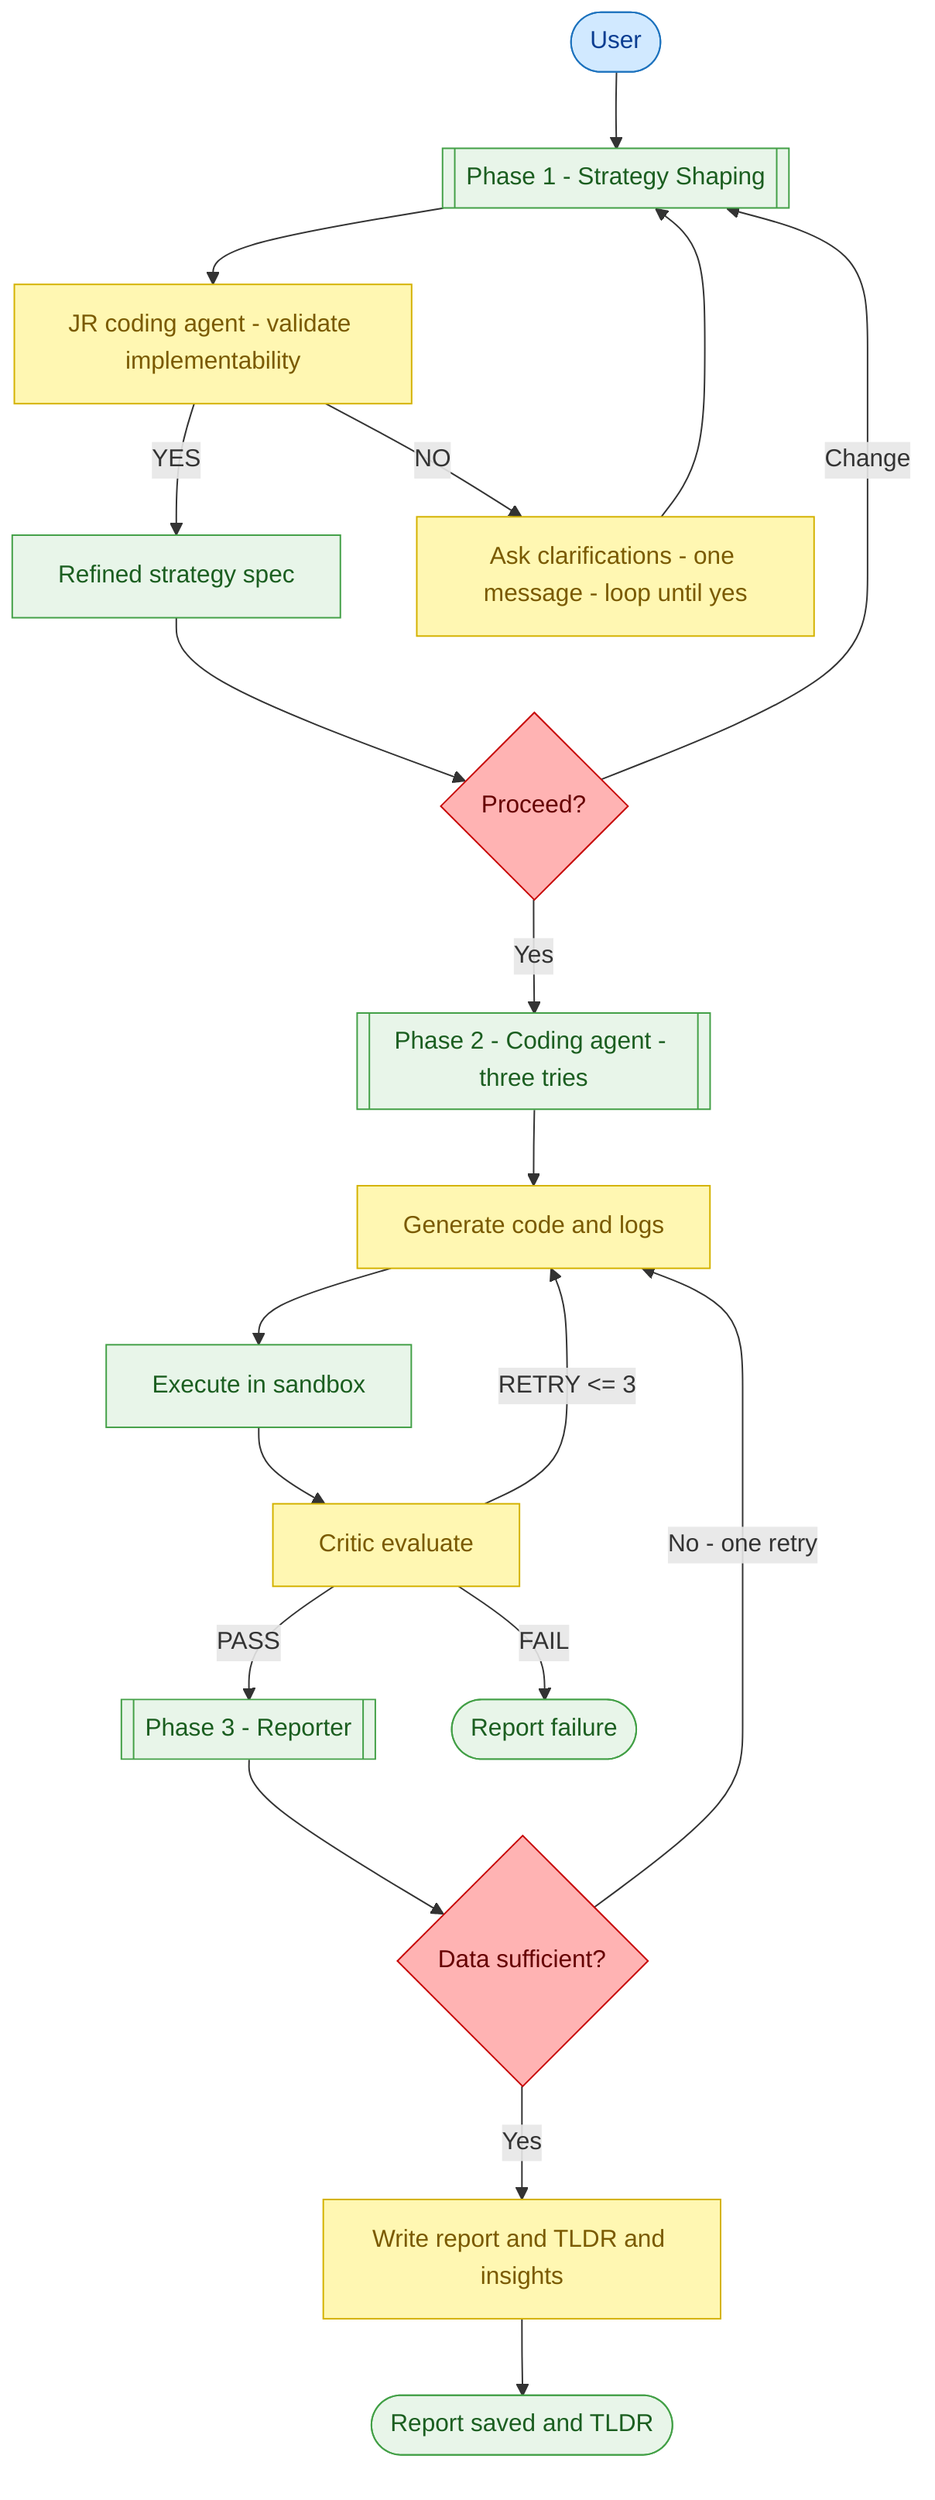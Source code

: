 flowchart TD
  %% Styles
  classDef user fill:#d1e9ff,stroke:#1e73be,color:#0b3d91
  classDef llm fill:#fff7b2,stroke:#d4b200,color:#7a5a00
  classDef decision fill:#ffb3b3,stroke:#c70000,color:#660000
  classDef system fill:#e8f5e9,stroke:#43a047,color:#1b5e20

  U([User]):::user --> P1[[Phase 1 - Strategy Shaping]]:::system

  P1 --> JV[JR coding agent - validate implementability]:::llm
  JV -->|YES| R1[Refined strategy spec]:::system
  JV -->|NO| Q1[Ask clarifications - one message - loop until yes]:::llm
  Q1 --> P1

  R1 --> D1{Proceed?}:::decision
  D1 -->|Yes| P2[[Phase 2 - Coding agent - three tries]]:::system
  D1 -->|Change| P1

  P2 --> C1[Generate code and logs]:::llm
  C1 --> X1[Execute in sandbox]:::system
  X1 --> CR[Critic evaluate]:::llm
  CR -->|PASS| P3[[Phase 3 - Reporter]]:::system
  CR -->|RETRY <= 3| C1
  CR -->|FAIL| F1([Report failure]):::system

  P3 --> RQ{Data sufficient?}:::decision
  RQ -->|No - one retry| C1
  RQ -->|Yes| REP[Write report and TLDR and insights]:::llm
  REP --> OUT([Report saved and TLDR]):::system